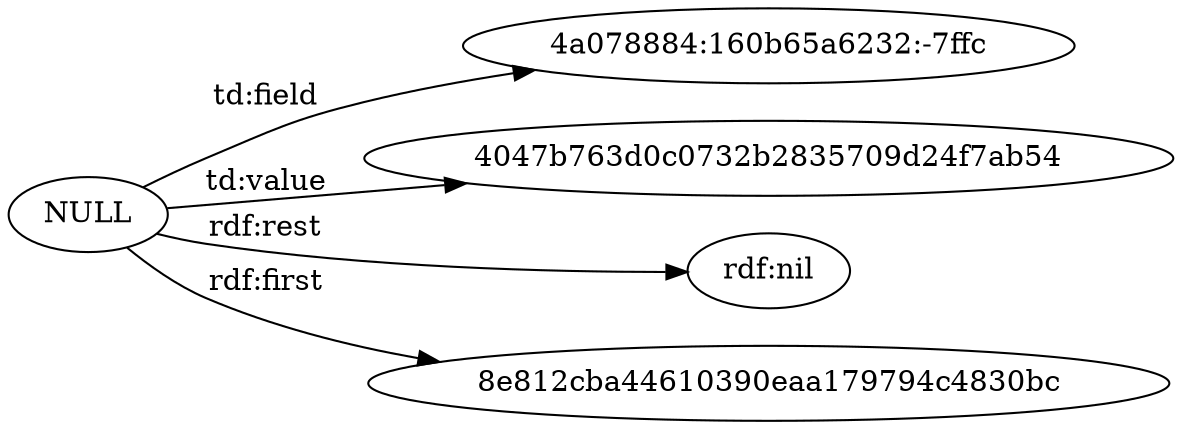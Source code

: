 digraph ar2dtool_diagram { 
rankdir=LR;
size="1501"
	"NULL" -> "4a078884:160b65a6232:-7ffc" [ label = "td:field" ];
	"NULL" -> "4047b763d0c0732b2835709d24f7ab54" [ label = "td:value" ];
	"NULL" -> "rdf:nil" [ label = "rdf:rest" ];
	"NULL" -> "8e812cba44610390eaa179794c4830bc" [ label = "rdf:first" ];

}
